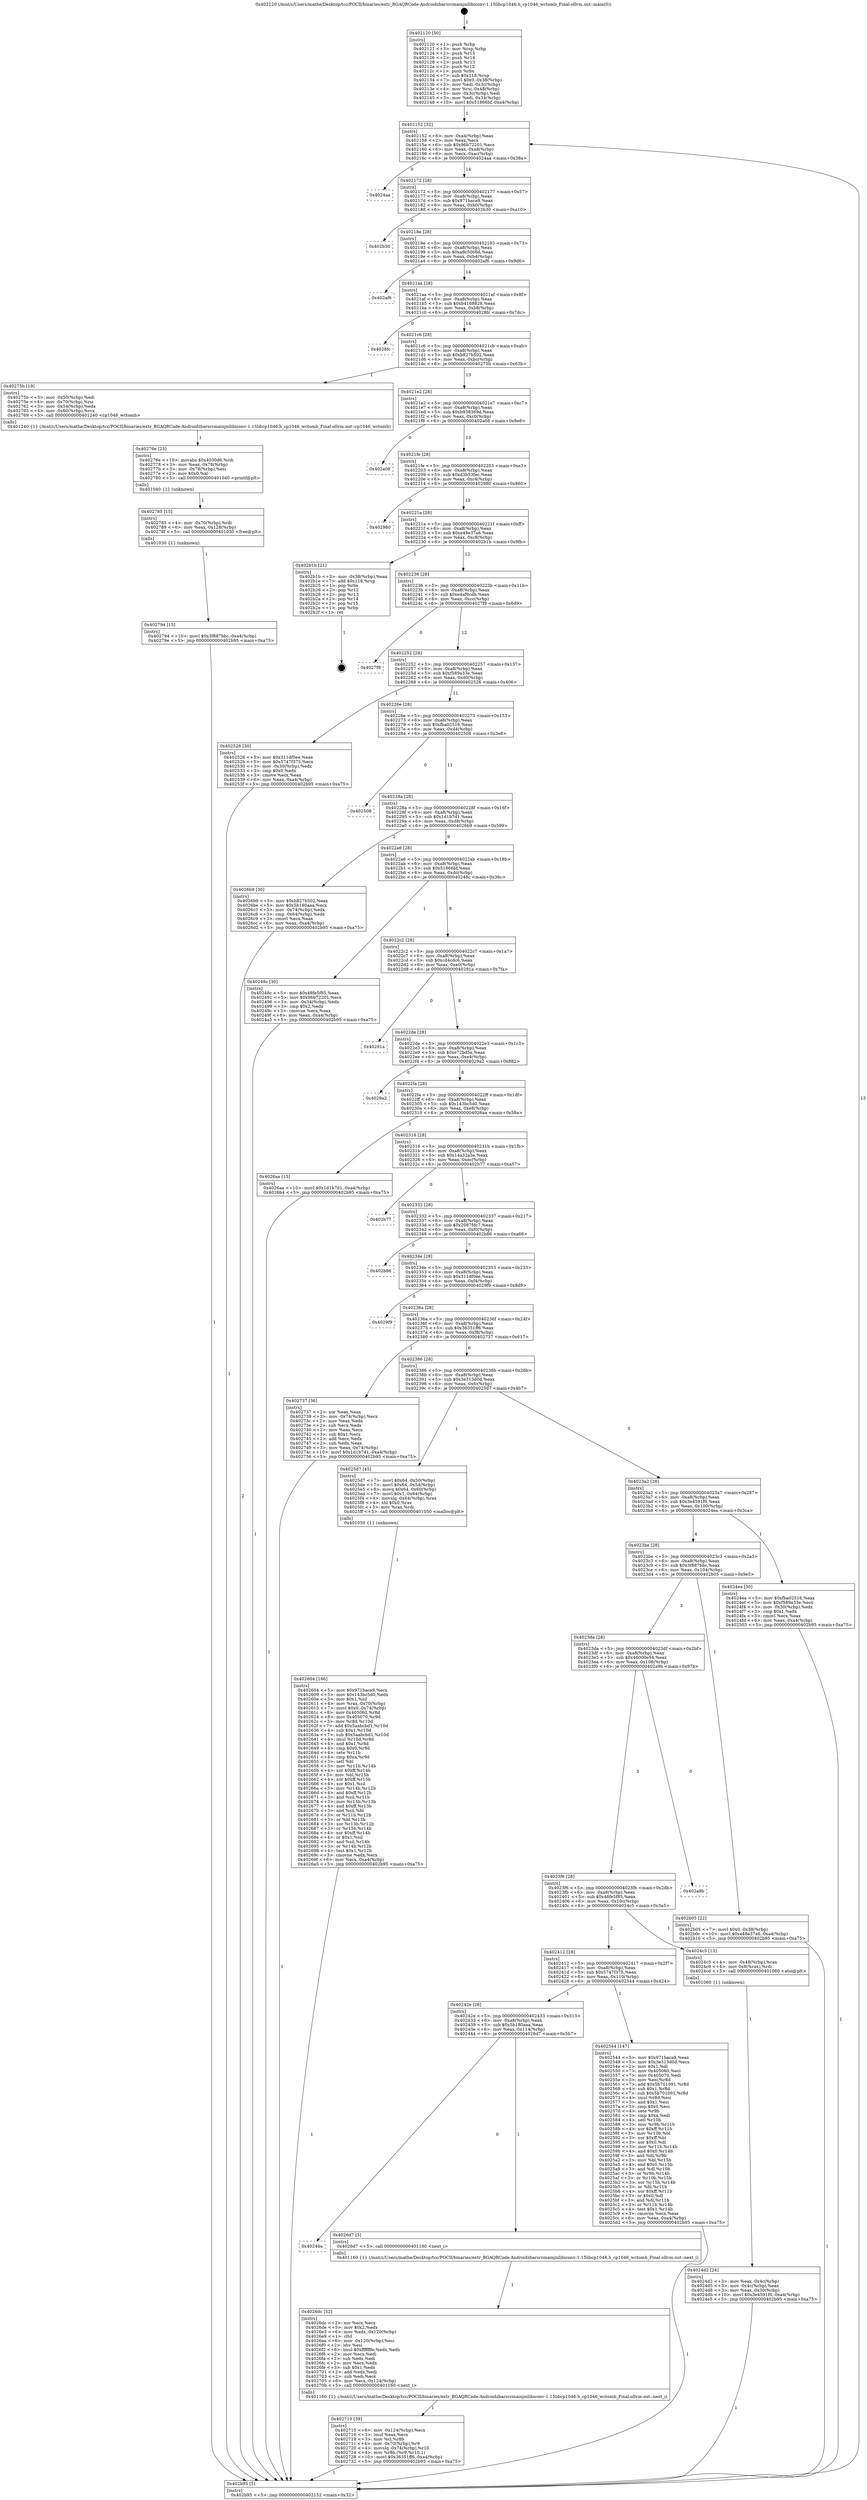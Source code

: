 digraph "0x402120" {
  label = "0x402120 (/mnt/c/Users/mathe/Desktop/tcc/POCII/binaries/extr_BGAQRCode-Androidzbarsrcmainjnilibiconv-1.15libcp1046.h_cp1046_wctomb_Final-ollvm.out::main(0))"
  labelloc = "t"
  node[shape=record]

  Entry [label="",width=0.3,height=0.3,shape=circle,fillcolor=black,style=filled]
  "0x402152" [label="{
     0x402152 [32]\l
     | [instrs]\l
     &nbsp;&nbsp;0x402152 \<+6\>: mov -0xa4(%rbp),%eax\l
     &nbsp;&nbsp;0x402158 \<+2\>: mov %eax,%ecx\l
     &nbsp;&nbsp;0x40215a \<+6\>: sub $0x96b72201,%ecx\l
     &nbsp;&nbsp;0x402160 \<+6\>: mov %eax,-0xa8(%rbp)\l
     &nbsp;&nbsp;0x402166 \<+6\>: mov %ecx,-0xac(%rbp)\l
     &nbsp;&nbsp;0x40216c \<+6\>: je 00000000004024aa \<main+0x38a\>\l
  }"]
  "0x4024aa" [label="{
     0x4024aa\l
  }", style=dashed]
  "0x402172" [label="{
     0x402172 [28]\l
     | [instrs]\l
     &nbsp;&nbsp;0x402172 \<+5\>: jmp 0000000000402177 \<main+0x57\>\l
     &nbsp;&nbsp;0x402177 \<+6\>: mov -0xa8(%rbp),%eax\l
     &nbsp;&nbsp;0x40217d \<+5\>: sub $0x971baca9,%eax\l
     &nbsp;&nbsp;0x402182 \<+6\>: mov %eax,-0xb0(%rbp)\l
     &nbsp;&nbsp;0x402188 \<+6\>: je 0000000000402b30 \<main+0xa10\>\l
  }"]
  Exit [label="",width=0.3,height=0.3,shape=circle,fillcolor=black,style=filled,peripheries=2]
  "0x402b30" [label="{
     0x402b30\l
  }", style=dashed]
  "0x40218e" [label="{
     0x40218e [28]\l
     | [instrs]\l
     &nbsp;&nbsp;0x40218e \<+5\>: jmp 0000000000402193 \<main+0x73\>\l
     &nbsp;&nbsp;0x402193 \<+6\>: mov -0xa8(%rbp),%eax\l
     &nbsp;&nbsp;0x402199 \<+5\>: sub $0xa9c5006d,%eax\l
     &nbsp;&nbsp;0x40219e \<+6\>: mov %eax,-0xb4(%rbp)\l
     &nbsp;&nbsp;0x4021a4 \<+6\>: je 0000000000402af6 \<main+0x9d6\>\l
  }"]
  "0x402794" [label="{
     0x402794 [15]\l
     | [instrs]\l
     &nbsp;&nbsp;0x402794 \<+10\>: movl $0x3f887bbc,-0xa4(%rbp)\l
     &nbsp;&nbsp;0x40279e \<+5\>: jmp 0000000000402b95 \<main+0xa75\>\l
  }"]
  "0x402af6" [label="{
     0x402af6\l
  }", style=dashed]
  "0x4021aa" [label="{
     0x4021aa [28]\l
     | [instrs]\l
     &nbsp;&nbsp;0x4021aa \<+5\>: jmp 00000000004021af \<main+0x8f\>\l
     &nbsp;&nbsp;0x4021af \<+6\>: mov -0xa8(%rbp),%eax\l
     &nbsp;&nbsp;0x4021b5 \<+5\>: sub $0xb4168828,%eax\l
     &nbsp;&nbsp;0x4021ba \<+6\>: mov %eax,-0xb8(%rbp)\l
     &nbsp;&nbsp;0x4021c0 \<+6\>: je 00000000004028fc \<main+0x7dc\>\l
  }"]
  "0x402785" [label="{
     0x402785 [15]\l
     | [instrs]\l
     &nbsp;&nbsp;0x402785 \<+4\>: mov -0x70(%rbp),%rdi\l
     &nbsp;&nbsp;0x402789 \<+6\>: mov %eax,-0x128(%rbp)\l
     &nbsp;&nbsp;0x40278f \<+5\>: call 0000000000401030 \<free@plt\>\l
     | [calls]\l
     &nbsp;&nbsp;0x401030 \{1\} (unknown)\l
  }"]
  "0x4028fc" [label="{
     0x4028fc\l
  }", style=dashed]
  "0x4021c6" [label="{
     0x4021c6 [28]\l
     | [instrs]\l
     &nbsp;&nbsp;0x4021c6 \<+5\>: jmp 00000000004021cb \<main+0xab\>\l
     &nbsp;&nbsp;0x4021cb \<+6\>: mov -0xa8(%rbp),%eax\l
     &nbsp;&nbsp;0x4021d1 \<+5\>: sub $0xb827b502,%eax\l
     &nbsp;&nbsp;0x4021d6 \<+6\>: mov %eax,-0xbc(%rbp)\l
     &nbsp;&nbsp;0x4021dc \<+6\>: je 000000000040275b \<main+0x63b\>\l
  }"]
  "0x40276e" [label="{
     0x40276e [23]\l
     | [instrs]\l
     &nbsp;&nbsp;0x40276e \<+10\>: movabs $0x4030d6,%rdi\l
     &nbsp;&nbsp;0x402778 \<+3\>: mov %eax,-0x78(%rbp)\l
     &nbsp;&nbsp;0x40277b \<+3\>: mov -0x78(%rbp),%esi\l
     &nbsp;&nbsp;0x40277e \<+2\>: mov $0x0,%al\l
     &nbsp;&nbsp;0x402780 \<+5\>: call 0000000000401040 \<printf@plt\>\l
     | [calls]\l
     &nbsp;&nbsp;0x401040 \{1\} (unknown)\l
  }"]
  "0x40275b" [label="{
     0x40275b [19]\l
     | [instrs]\l
     &nbsp;&nbsp;0x40275b \<+3\>: mov -0x50(%rbp),%edi\l
     &nbsp;&nbsp;0x40275e \<+4\>: mov -0x70(%rbp),%rsi\l
     &nbsp;&nbsp;0x402762 \<+3\>: mov -0x54(%rbp),%edx\l
     &nbsp;&nbsp;0x402765 \<+4\>: mov -0x60(%rbp),%rcx\l
     &nbsp;&nbsp;0x402769 \<+5\>: call 0000000000401240 \<cp1046_wctomb\>\l
     | [calls]\l
     &nbsp;&nbsp;0x401240 \{1\} (/mnt/c/Users/mathe/Desktop/tcc/POCII/binaries/extr_BGAQRCode-Androidzbarsrcmainjnilibiconv-1.15libcp1046.h_cp1046_wctomb_Final-ollvm.out::cp1046_wctomb)\l
  }"]
  "0x4021e2" [label="{
     0x4021e2 [28]\l
     | [instrs]\l
     &nbsp;&nbsp;0x4021e2 \<+5\>: jmp 00000000004021e7 \<main+0xc7\>\l
     &nbsp;&nbsp;0x4021e7 \<+6\>: mov -0xa8(%rbp),%eax\l
     &nbsp;&nbsp;0x4021ed \<+5\>: sub $0xb938369d,%eax\l
     &nbsp;&nbsp;0x4021f2 \<+6\>: mov %eax,-0xc0(%rbp)\l
     &nbsp;&nbsp;0x4021f8 \<+6\>: je 0000000000402a08 \<main+0x8e8\>\l
  }"]
  "0x402710" [label="{
     0x402710 [39]\l
     | [instrs]\l
     &nbsp;&nbsp;0x402710 \<+6\>: mov -0x124(%rbp),%ecx\l
     &nbsp;&nbsp;0x402716 \<+3\>: imul %eax,%ecx\l
     &nbsp;&nbsp;0x402719 \<+3\>: mov %cl,%r8b\l
     &nbsp;&nbsp;0x40271c \<+4\>: mov -0x70(%rbp),%r9\l
     &nbsp;&nbsp;0x402720 \<+4\>: movslq -0x74(%rbp),%r10\l
     &nbsp;&nbsp;0x402724 \<+4\>: mov %r8b,(%r9,%r10,1)\l
     &nbsp;&nbsp;0x402728 \<+10\>: movl $0x36351ff6,-0xa4(%rbp)\l
     &nbsp;&nbsp;0x402732 \<+5\>: jmp 0000000000402b95 \<main+0xa75\>\l
  }"]
  "0x402a08" [label="{
     0x402a08\l
  }", style=dashed]
  "0x4021fe" [label="{
     0x4021fe [28]\l
     | [instrs]\l
     &nbsp;&nbsp;0x4021fe \<+5\>: jmp 0000000000402203 \<main+0xe3\>\l
     &nbsp;&nbsp;0x402203 \<+6\>: mov -0xa8(%rbp),%eax\l
     &nbsp;&nbsp;0x402209 \<+5\>: sub $0xd3b53fec,%eax\l
     &nbsp;&nbsp;0x40220e \<+6\>: mov %eax,-0xc4(%rbp)\l
     &nbsp;&nbsp;0x402214 \<+6\>: je 0000000000402980 \<main+0x860\>\l
  }"]
  "0x4026dc" [label="{
     0x4026dc [52]\l
     | [instrs]\l
     &nbsp;&nbsp;0x4026dc \<+2\>: xor %ecx,%ecx\l
     &nbsp;&nbsp;0x4026de \<+5\>: mov $0x2,%edx\l
     &nbsp;&nbsp;0x4026e3 \<+6\>: mov %edx,-0x120(%rbp)\l
     &nbsp;&nbsp;0x4026e9 \<+1\>: cltd\l
     &nbsp;&nbsp;0x4026ea \<+6\>: mov -0x120(%rbp),%esi\l
     &nbsp;&nbsp;0x4026f0 \<+2\>: idiv %esi\l
     &nbsp;&nbsp;0x4026f2 \<+6\>: imul $0xfffffffe,%edx,%edx\l
     &nbsp;&nbsp;0x4026f8 \<+2\>: mov %ecx,%edi\l
     &nbsp;&nbsp;0x4026fa \<+2\>: sub %edx,%edi\l
     &nbsp;&nbsp;0x4026fc \<+2\>: mov %ecx,%edx\l
     &nbsp;&nbsp;0x4026fe \<+3\>: sub $0x1,%edx\l
     &nbsp;&nbsp;0x402701 \<+2\>: add %edx,%edi\l
     &nbsp;&nbsp;0x402703 \<+2\>: sub %edi,%ecx\l
     &nbsp;&nbsp;0x402705 \<+6\>: mov %ecx,-0x124(%rbp)\l
     &nbsp;&nbsp;0x40270b \<+5\>: call 0000000000401160 \<next_i\>\l
     | [calls]\l
     &nbsp;&nbsp;0x401160 \{1\} (/mnt/c/Users/mathe/Desktop/tcc/POCII/binaries/extr_BGAQRCode-Androidzbarsrcmainjnilibiconv-1.15libcp1046.h_cp1046_wctomb_Final-ollvm.out::next_i)\l
  }"]
  "0x402980" [label="{
     0x402980\l
  }", style=dashed]
  "0x40221a" [label="{
     0x40221a [28]\l
     | [instrs]\l
     &nbsp;&nbsp;0x40221a \<+5\>: jmp 000000000040221f \<main+0xff\>\l
     &nbsp;&nbsp;0x40221f \<+6\>: mov -0xa8(%rbp),%eax\l
     &nbsp;&nbsp;0x402225 \<+5\>: sub $0xe48e37a6,%eax\l
     &nbsp;&nbsp;0x40222a \<+6\>: mov %eax,-0xc8(%rbp)\l
     &nbsp;&nbsp;0x402230 \<+6\>: je 0000000000402b1b \<main+0x9fb\>\l
  }"]
  "0x40244a" [label="{
     0x40244a\l
  }", style=dashed]
  "0x402b1b" [label="{
     0x402b1b [21]\l
     | [instrs]\l
     &nbsp;&nbsp;0x402b1b \<+3\>: mov -0x38(%rbp),%eax\l
     &nbsp;&nbsp;0x402b1e \<+7\>: add $0x118,%rsp\l
     &nbsp;&nbsp;0x402b25 \<+1\>: pop %rbx\l
     &nbsp;&nbsp;0x402b26 \<+2\>: pop %r12\l
     &nbsp;&nbsp;0x402b28 \<+2\>: pop %r13\l
     &nbsp;&nbsp;0x402b2a \<+2\>: pop %r14\l
     &nbsp;&nbsp;0x402b2c \<+2\>: pop %r15\l
     &nbsp;&nbsp;0x402b2e \<+1\>: pop %rbp\l
     &nbsp;&nbsp;0x402b2f \<+1\>: ret\l
  }"]
  "0x402236" [label="{
     0x402236 [28]\l
     | [instrs]\l
     &nbsp;&nbsp;0x402236 \<+5\>: jmp 000000000040223b \<main+0x11b\>\l
     &nbsp;&nbsp;0x40223b \<+6\>: mov -0xa8(%rbp),%eax\l
     &nbsp;&nbsp;0x402241 \<+5\>: sub $0xe4af0cdb,%eax\l
     &nbsp;&nbsp;0x402246 \<+6\>: mov %eax,-0xcc(%rbp)\l
     &nbsp;&nbsp;0x40224c \<+6\>: je 00000000004027f9 \<main+0x6d9\>\l
  }"]
  "0x4026d7" [label="{
     0x4026d7 [5]\l
     | [instrs]\l
     &nbsp;&nbsp;0x4026d7 \<+5\>: call 0000000000401160 \<next_i\>\l
     | [calls]\l
     &nbsp;&nbsp;0x401160 \{1\} (/mnt/c/Users/mathe/Desktop/tcc/POCII/binaries/extr_BGAQRCode-Androidzbarsrcmainjnilibiconv-1.15libcp1046.h_cp1046_wctomb_Final-ollvm.out::next_i)\l
  }"]
  "0x4027f9" [label="{
     0x4027f9\l
  }", style=dashed]
  "0x402252" [label="{
     0x402252 [28]\l
     | [instrs]\l
     &nbsp;&nbsp;0x402252 \<+5\>: jmp 0000000000402257 \<main+0x137\>\l
     &nbsp;&nbsp;0x402257 \<+6\>: mov -0xa8(%rbp),%eax\l
     &nbsp;&nbsp;0x40225d \<+5\>: sub $0xf589a33e,%eax\l
     &nbsp;&nbsp;0x402262 \<+6\>: mov %eax,-0xd0(%rbp)\l
     &nbsp;&nbsp;0x402268 \<+6\>: je 0000000000402526 \<main+0x406\>\l
  }"]
  "0x402604" [label="{
     0x402604 [166]\l
     | [instrs]\l
     &nbsp;&nbsp;0x402604 \<+5\>: mov $0x971baca9,%ecx\l
     &nbsp;&nbsp;0x402609 \<+5\>: mov $0x143bc5d0,%edx\l
     &nbsp;&nbsp;0x40260e \<+3\>: mov $0x1,%sil\l
     &nbsp;&nbsp;0x402611 \<+4\>: mov %rax,-0x70(%rbp)\l
     &nbsp;&nbsp;0x402615 \<+7\>: movl $0x0,-0x74(%rbp)\l
     &nbsp;&nbsp;0x40261c \<+8\>: mov 0x405060,%r8d\l
     &nbsp;&nbsp;0x402624 \<+8\>: mov 0x405070,%r9d\l
     &nbsp;&nbsp;0x40262c \<+3\>: mov %r8d,%r10d\l
     &nbsp;&nbsp;0x40262f \<+7\>: add $0x5aabcbd1,%r10d\l
     &nbsp;&nbsp;0x402636 \<+4\>: sub $0x1,%r10d\l
     &nbsp;&nbsp;0x40263a \<+7\>: sub $0x5aabcbd1,%r10d\l
     &nbsp;&nbsp;0x402641 \<+4\>: imul %r10d,%r8d\l
     &nbsp;&nbsp;0x402645 \<+4\>: and $0x1,%r8d\l
     &nbsp;&nbsp;0x402649 \<+4\>: cmp $0x0,%r8d\l
     &nbsp;&nbsp;0x40264d \<+4\>: sete %r11b\l
     &nbsp;&nbsp;0x402651 \<+4\>: cmp $0xa,%r9d\l
     &nbsp;&nbsp;0x402655 \<+3\>: setl %bl\l
     &nbsp;&nbsp;0x402658 \<+3\>: mov %r11b,%r14b\l
     &nbsp;&nbsp;0x40265b \<+4\>: xor $0xff,%r14b\l
     &nbsp;&nbsp;0x40265f \<+3\>: mov %bl,%r15b\l
     &nbsp;&nbsp;0x402662 \<+4\>: xor $0xff,%r15b\l
     &nbsp;&nbsp;0x402666 \<+4\>: xor $0x1,%sil\l
     &nbsp;&nbsp;0x40266a \<+3\>: mov %r14b,%r12b\l
     &nbsp;&nbsp;0x40266d \<+4\>: and $0xff,%r12b\l
     &nbsp;&nbsp;0x402671 \<+3\>: and %sil,%r11b\l
     &nbsp;&nbsp;0x402674 \<+3\>: mov %r15b,%r13b\l
     &nbsp;&nbsp;0x402677 \<+4\>: and $0xff,%r13b\l
     &nbsp;&nbsp;0x40267b \<+3\>: and %sil,%bl\l
     &nbsp;&nbsp;0x40267e \<+3\>: or %r11b,%r12b\l
     &nbsp;&nbsp;0x402681 \<+3\>: or %bl,%r13b\l
     &nbsp;&nbsp;0x402684 \<+3\>: xor %r13b,%r12b\l
     &nbsp;&nbsp;0x402687 \<+3\>: or %r15b,%r14b\l
     &nbsp;&nbsp;0x40268a \<+4\>: xor $0xff,%r14b\l
     &nbsp;&nbsp;0x40268e \<+4\>: or $0x1,%sil\l
     &nbsp;&nbsp;0x402692 \<+3\>: and %sil,%r14b\l
     &nbsp;&nbsp;0x402695 \<+3\>: or %r14b,%r12b\l
     &nbsp;&nbsp;0x402698 \<+4\>: test $0x1,%r12b\l
     &nbsp;&nbsp;0x40269c \<+3\>: cmovne %edx,%ecx\l
     &nbsp;&nbsp;0x40269f \<+6\>: mov %ecx,-0xa4(%rbp)\l
     &nbsp;&nbsp;0x4026a5 \<+5\>: jmp 0000000000402b95 \<main+0xa75\>\l
  }"]
  "0x402526" [label="{
     0x402526 [30]\l
     | [instrs]\l
     &nbsp;&nbsp;0x402526 \<+5\>: mov $0x311df0ee,%eax\l
     &nbsp;&nbsp;0x40252b \<+5\>: mov $0x5747f375,%ecx\l
     &nbsp;&nbsp;0x402530 \<+3\>: mov -0x30(%rbp),%edx\l
     &nbsp;&nbsp;0x402533 \<+3\>: cmp $0x0,%edx\l
     &nbsp;&nbsp;0x402536 \<+3\>: cmove %ecx,%eax\l
     &nbsp;&nbsp;0x402539 \<+6\>: mov %eax,-0xa4(%rbp)\l
     &nbsp;&nbsp;0x40253f \<+5\>: jmp 0000000000402b95 \<main+0xa75\>\l
  }"]
  "0x40226e" [label="{
     0x40226e [28]\l
     | [instrs]\l
     &nbsp;&nbsp;0x40226e \<+5\>: jmp 0000000000402273 \<main+0x153\>\l
     &nbsp;&nbsp;0x402273 \<+6\>: mov -0xa8(%rbp),%eax\l
     &nbsp;&nbsp;0x402279 \<+5\>: sub $0xfba02516,%eax\l
     &nbsp;&nbsp;0x40227e \<+6\>: mov %eax,-0xd4(%rbp)\l
     &nbsp;&nbsp;0x402284 \<+6\>: je 0000000000402508 \<main+0x3e8\>\l
  }"]
  "0x40242e" [label="{
     0x40242e [28]\l
     | [instrs]\l
     &nbsp;&nbsp;0x40242e \<+5\>: jmp 0000000000402433 \<main+0x313\>\l
     &nbsp;&nbsp;0x402433 \<+6\>: mov -0xa8(%rbp),%eax\l
     &nbsp;&nbsp;0x402439 \<+5\>: sub $0x5b180aaa,%eax\l
     &nbsp;&nbsp;0x40243e \<+6\>: mov %eax,-0x114(%rbp)\l
     &nbsp;&nbsp;0x402444 \<+6\>: je 00000000004026d7 \<main+0x5b7\>\l
  }"]
  "0x402508" [label="{
     0x402508\l
  }", style=dashed]
  "0x40228a" [label="{
     0x40228a [28]\l
     | [instrs]\l
     &nbsp;&nbsp;0x40228a \<+5\>: jmp 000000000040228f \<main+0x16f\>\l
     &nbsp;&nbsp;0x40228f \<+6\>: mov -0xa8(%rbp),%eax\l
     &nbsp;&nbsp;0x402295 \<+5\>: sub $0x1d1b7d1,%eax\l
     &nbsp;&nbsp;0x40229a \<+6\>: mov %eax,-0xd8(%rbp)\l
     &nbsp;&nbsp;0x4022a0 \<+6\>: je 00000000004026b9 \<main+0x599\>\l
  }"]
  "0x402544" [label="{
     0x402544 [147]\l
     | [instrs]\l
     &nbsp;&nbsp;0x402544 \<+5\>: mov $0x971baca9,%eax\l
     &nbsp;&nbsp;0x402549 \<+5\>: mov $0x3e313d0d,%ecx\l
     &nbsp;&nbsp;0x40254e \<+2\>: mov $0x1,%dl\l
     &nbsp;&nbsp;0x402550 \<+7\>: mov 0x405060,%esi\l
     &nbsp;&nbsp;0x402557 \<+7\>: mov 0x405070,%edi\l
     &nbsp;&nbsp;0x40255e \<+3\>: mov %esi,%r8d\l
     &nbsp;&nbsp;0x402561 \<+7\>: add $0x5b701091,%r8d\l
     &nbsp;&nbsp;0x402568 \<+4\>: sub $0x1,%r8d\l
     &nbsp;&nbsp;0x40256c \<+7\>: sub $0x5b701091,%r8d\l
     &nbsp;&nbsp;0x402573 \<+4\>: imul %r8d,%esi\l
     &nbsp;&nbsp;0x402577 \<+3\>: and $0x1,%esi\l
     &nbsp;&nbsp;0x40257a \<+3\>: cmp $0x0,%esi\l
     &nbsp;&nbsp;0x40257d \<+4\>: sete %r9b\l
     &nbsp;&nbsp;0x402581 \<+3\>: cmp $0xa,%edi\l
     &nbsp;&nbsp;0x402584 \<+4\>: setl %r10b\l
     &nbsp;&nbsp;0x402588 \<+3\>: mov %r9b,%r11b\l
     &nbsp;&nbsp;0x40258b \<+4\>: xor $0xff,%r11b\l
     &nbsp;&nbsp;0x40258f \<+3\>: mov %r10b,%bl\l
     &nbsp;&nbsp;0x402592 \<+3\>: xor $0xff,%bl\l
     &nbsp;&nbsp;0x402595 \<+3\>: xor $0x0,%dl\l
     &nbsp;&nbsp;0x402598 \<+3\>: mov %r11b,%r14b\l
     &nbsp;&nbsp;0x40259b \<+4\>: and $0x0,%r14b\l
     &nbsp;&nbsp;0x40259f \<+3\>: and %dl,%r9b\l
     &nbsp;&nbsp;0x4025a2 \<+3\>: mov %bl,%r15b\l
     &nbsp;&nbsp;0x4025a5 \<+4\>: and $0x0,%r15b\l
     &nbsp;&nbsp;0x4025a9 \<+3\>: and %dl,%r10b\l
     &nbsp;&nbsp;0x4025ac \<+3\>: or %r9b,%r14b\l
     &nbsp;&nbsp;0x4025af \<+3\>: or %r10b,%r15b\l
     &nbsp;&nbsp;0x4025b2 \<+3\>: xor %r15b,%r14b\l
     &nbsp;&nbsp;0x4025b5 \<+3\>: or %bl,%r11b\l
     &nbsp;&nbsp;0x4025b8 \<+4\>: xor $0xff,%r11b\l
     &nbsp;&nbsp;0x4025bc \<+3\>: or $0x0,%dl\l
     &nbsp;&nbsp;0x4025bf \<+3\>: and %dl,%r11b\l
     &nbsp;&nbsp;0x4025c2 \<+3\>: or %r11b,%r14b\l
     &nbsp;&nbsp;0x4025c5 \<+4\>: test $0x1,%r14b\l
     &nbsp;&nbsp;0x4025c9 \<+3\>: cmovne %ecx,%eax\l
     &nbsp;&nbsp;0x4025cc \<+6\>: mov %eax,-0xa4(%rbp)\l
     &nbsp;&nbsp;0x4025d2 \<+5\>: jmp 0000000000402b95 \<main+0xa75\>\l
  }"]
  "0x4026b9" [label="{
     0x4026b9 [30]\l
     | [instrs]\l
     &nbsp;&nbsp;0x4026b9 \<+5\>: mov $0xb827b502,%eax\l
     &nbsp;&nbsp;0x4026be \<+5\>: mov $0x5b180aaa,%ecx\l
     &nbsp;&nbsp;0x4026c3 \<+3\>: mov -0x74(%rbp),%edx\l
     &nbsp;&nbsp;0x4026c6 \<+3\>: cmp -0x64(%rbp),%edx\l
     &nbsp;&nbsp;0x4026c9 \<+3\>: cmovl %ecx,%eax\l
     &nbsp;&nbsp;0x4026cc \<+6\>: mov %eax,-0xa4(%rbp)\l
     &nbsp;&nbsp;0x4026d2 \<+5\>: jmp 0000000000402b95 \<main+0xa75\>\l
  }"]
  "0x4022a6" [label="{
     0x4022a6 [28]\l
     | [instrs]\l
     &nbsp;&nbsp;0x4022a6 \<+5\>: jmp 00000000004022ab \<main+0x18b\>\l
     &nbsp;&nbsp;0x4022ab \<+6\>: mov -0xa8(%rbp),%eax\l
     &nbsp;&nbsp;0x4022b1 \<+5\>: sub $0x51866bf,%eax\l
     &nbsp;&nbsp;0x4022b6 \<+6\>: mov %eax,-0xdc(%rbp)\l
     &nbsp;&nbsp;0x4022bc \<+6\>: je 000000000040248c \<main+0x36c\>\l
  }"]
  "0x4024d2" [label="{
     0x4024d2 [24]\l
     | [instrs]\l
     &nbsp;&nbsp;0x4024d2 \<+3\>: mov %eax,-0x4c(%rbp)\l
     &nbsp;&nbsp;0x4024d5 \<+3\>: mov -0x4c(%rbp),%eax\l
     &nbsp;&nbsp;0x4024d8 \<+3\>: mov %eax,-0x30(%rbp)\l
     &nbsp;&nbsp;0x4024db \<+10\>: movl $0x3e4591f0,-0xa4(%rbp)\l
     &nbsp;&nbsp;0x4024e5 \<+5\>: jmp 0000000000402b95 \<main+0xa75\>\l
  }"]
  "0x40248c" [label="{
     0x40248c [30]\l
     | [instrs]\l
     &nbsp;&nbsp;0x40248c \<+5\>: mov $0x48fe5f85,%eax\l
     &nbsp;&nbsp;0x402491 \<+5\>: mov $0x96b72201,%ecx\l
     &nbsp;&nbsp;0x402496 \<+3\>: mov -0x34(%rbp),%edx\l
     &nbsp;&nbsp;0x402499 \<+3\>: cmp $0x2,%edx\l
     &nbsp;&nbsp;0x40249c \<+3\>: cmovne %ecx,%eax\l
     &nbsp;&nbsp;0x40249f \<+6\>: mov %eax,-0xa4(%rbp)\l
     &nbsp;&nbsp;0x4024a5 \<+5\>: jmp 0000000000402b95 \<main+0xa75\>\l
  }"]
  "0x4022c2" [label="{
     0x4022c2 [28]\l
     | [instrs]\l
     &nbsp;&nbsp;0x4022c2 \<+5\>: jmp 00000000004022c7 \<main+0x1a7\>\l
     &nbsp;&nbsp;0x4022c7 \<+6\>: mov -0xa8(%rbp),%eax\l
     &nbsp;&nbsp;0x4022cd \<+5\>: sub $0xcd4cdc6,%eax\l
     &nbsp;&nbsp;0x4022d2 \<+6\>: mov %eax,-0xe0(%rbp)\l
     &nbsp;&nbsp;0x4022d8 \<+6\>: je 000000000040291a \<main+0x7fa\>\l
  }"]
  "0x402b95" [label="{
     0x402b95 [5]\l
     | [instrs]\l
     &nbsp;&nbsp;0x402b95 \<+5\>: jmp 0000000000402152 \<main+0x32\>\l
  }"]
  "0x402120" [label="{
     0x402120 [50]\l
     | [instrs]\l
     &nbsp;&nbsp;0x402120 \<+1\>: push %rbp\l
     &nbsp;&nbsp;0x402121 \<+3\>: mov %rsp,%rbp\l
     &nbsp;&nbsp;0x402124 \<+2\>: push %r15\l
     &nbsp;&nbsp;0x402126 \<+2\>: push %r14\l
     &nbsp;&nbsp;0x402128 \<+2\>: push %r13\l
     &nbsp;&nbsp;0x40212a \<+2\>: push %r12\l
     &nbsp;&nbsp;0x40212c \<+1\>: push %rbx\l
     &nbsp;&nbsp;0x40212d \<+7\>: sub $0x118,%rsp\l
     &nbsp;&nbsp;0x402134 \<+7\>: movl $0x0,-0x38(%rbp)\l
     &nbsp;&nbsp;0x40213b \<+3\>: mov %edi,-0x3c(%rbp)\l
     &nbsp;&nbsp;0x40213e \<+4\>: mov %rsi,-0x48(%rbp)\l
     &nbsp;&nbsp;0x402142 \<+3\>: mov -0x3c(%rbp),%edi\l
     &nbsp;&nbsp;0x402145 \<+3\>: mov %edi,-0x34(%rbp)\l
     &nbsp;&nbsp;0x402148 \<+10\>: movl $0x51866bf,-0xa4(%rbp)\l
  }"]
  "0x402412" [label="{
     0x402412 [28]\l
     | [instrs]\l
     &nbsp;&nbsp;0x402412 \<+5\>: jmp 0000000000402417 \<main+0x2f7\>\l
     &nbsp;&nbsp;0x402417 \<+6\>: mov -0xa8(%rbp),%eax\l
     &nbsp;&nbsp;0x40241d \<+5\>: sub $0x5747f375,%eax\l
     &nbsp;&nbsp;0x402422 \<+6\>: mov %eax,-0x110(%rbp)\l
     &nbsp;&nbsp;0x402428 \<+6\>: je 0000000000402544 \<main+0x424\>\l
  }"]
  "0x40291a" [label="{
     0x40291a\l
  }", style=dashed]
  "0x4022de" [label="{
     0x4022de [28]\l
     | [instrs]\l
     &nbsp;&nbsp;0x4022de \<+5\>: jmp 00000000004022e3 \<main+0x1c3\>\l
     &nbsp;&nbsp;0x4022e3 \<+6\>: mov -0xa8(%rbp),%eax\l
     &nbsp;&nbsp;0x4022e9 \<+5\>: sub $0xe72bd5e,%eax\l
     &nbsp;&nbsp;0x4022ee \<+6\>: mov %eax,-0xe4(%rbp)\l
     &nbsp;&nbsp;0x4022f4 \<+6\>: je 00000000004029a2 \<main+0x882\>\l
  }"]
  "0x4024c5" [label="{
     0x4024c5 [13]\l
     | [instrs]\l
     &nbsp;&nbsp;0x4024c5 \<+4\>: mov -0x48(%rbp),%rax\l
     &nbsp;&nbsp;0x4024c9 \<+4\>: mov 0x8(%rax),%rdi\l
     &nbsp;&nbsp;0x4024cd \<+5\>: call 0000000000401060 \<atoi@plt\>\l
     | [calls]\l
     &nbsp;&nbsp;0x401060 \{1\} (unknown)\l
  }"]
  "0x4029a2" [label="{
     0x4029a2\l
  }", style=dashed]
  "0x4022fa" [label="{
     0x4022fa [28]\l
     | [instrs]\l
     &nbsp;&nbsp;0x4022fa \<+5\>: jmp 00000000004022ff \<main+0x1df\>\l
     &nbsp;&nbsp;0x4022ff \<+6\>: mov -0xa8(%rbp),%eax\l
     &nbsp;&nbsp;0x402305 \<+5\>: sub $0x143bc5d0,%eax\l
     &nbsp;&nbsp;0x40230a \<+6\>: mov %eax,-0xe8(%rbp)\l
     &nbsp;&nbsp;0x402310 \<+6\>: je 00000000004026aa \<main+0x58a\>\l
  }"]
  "0x4023f6" [label="{
     0x4023f6 [28]\l
     | [instrs]\l
     &nbsp;&nbsp;0x4023f6 \<+5\>: jmp 00000000004023fb \<main+0x2db\>\l
     &nbsp;&nbsp;0x4023fb \<+6\>: mov -0xa8(%rbp),%eax\l
     &nbsp;&nbsp;0x402401 \<+5\>: sub $0x48fe5f85,%eax\l
     &nbsp;&nbsp;0x402406 \<+6\>: mov %eax,-0x10c(%rbp)\l
     &nbsp;&nbsp;0x40240c \<+6\>: je 00000000004024c5 \<main+0x3a5\>\l
  }"]
  "0x4026aa" [label="{
     0x4026aa [15]\l
     | [instrs]\l
     &nbsp;&nbsp;0x4026aa \<+10\>: movl $0x1d1b7d1,-0xa4(%rbp)\l
     &nbsp;&nbsp;0x4026b4 \<+5\>: jmp 0000000000402b95 \<main+0xa75\>\l
  }"]
  "0x402316" [label="{
     0x402316 [28]\l
     | [instrs]\l
     &nbsp;&nbsp;0x402316 \<+5\>: jmp 000000000040231b \<main+0x1fb\>\l
     &nbsp;&nbsp;0x40231b \<+6\>: mov -0xa8(%rbp),%eax\l
     &nbsp;&nbsp;0x402321 \<+5\>: sub $0x14a32a5e,%eax\l
     &nbsp;&nbsp;0x402326 \<+6\>: mov %eax,-0xec(%rbp)\l
     &nbsp;&nbsp;0x40232c \<+6\>: je 0000000000402b77 \<main+0xa57\>\l
  }"]
  "0x402a9b" [label="{
     0x402a9b\l
  }", style=dashed]
  "0x402b77" [label="{
     0x402b77\l
  }", style=dashed]
  "0x402332" [label="{
     0x402332 [28]\l
     | [instrs]\l
     &nbsp;&nbsp;0x402332 \<+5\>: jmp 0000000000402337 \<main+0x217\>\l
     &nbsp;&nbsp;0x402337 \<+6\>: mov -0xa8(%rbp),%eax\l
     &nbsp;&nbsp;0x40233d \<+5\>: sub $0x2087fdc7,%eax\l
     &nbsp;&nbsp;0x402342 \<+6\>: mov %eax,-0xf0(%rbp)\l
     &nbsp;&nbsp;0x402348 \<+6\>: je 0000000000402b86 \<main+0xa66\>\l
  }"]
  "0x4023da" [label="{
     0x4023da [28]\l
     | [instrs]\l
     &nbsp;&nbsp;0x4023da \<+5\>: jmp 00000000004023df \<main+0x2bf\>\l
     &nbsp;&nbsp;0x4023df \<+6\>: mov -0xa8(%rbp),%eax\l
     &nbsp;&nbsp;0x4023e5 \<+5\>: sub $0x46000e54,%eax\l
     &nbsp;&nbsp;0x4023ea \<+6\>: mov %eax,-0x108(%rbp)\l
     &nbsp;&nbsp;0x4023f0 \<+6\>: je 0000000000402a9b \<main+0x97b\>\l
  }"]
  "0x402b86" [label="{
     0x402b86\l
  }", style=dashed]
  "0x40234e" [label="{
     0x40234e [28]\l
     | [instrs]\l
     &nbsp;&nbsp;0x40234e \<+5\>: jmp 0000000000402353 \<main+0x233\>\l
     &nbsp;&nbsp;0x402353 \<+6\>: mov -0xa8(%rbp),%eax\l
     &nbsp;&nbsp;0x402359 \<+5\>: sub $0x311df0ee,%eax\l
     &nbsp;&nbsp;0x40235e \<+6\>: mov %eax,-0xf4(%rbp)\l
     &nbsp;&nbsp;0x402364 \<+6\>: je 00000000004029f9 \<main+0x8d9\>\l
  }"]
  "0x402b05" [label="{
     0x402b05 [22]\l
     | [instrs]\l
     &nbsp;&nbsp;0x402b05 \<+7\>: movl $0x0,-0x38(%rbp)\l
     &nbsp;&nbsp;0x402b0c \<+10\>: movl $0xe48e37a6,-0xa4(%rbp)\l
     &nbsp;&nbsp;0x402b16 \<+5\>: jmp 0000000000402b95 \<main+0xa75\>\l
  }"]
  "0x4029f9" [label="{
     0x4029f9\l
  }", style=dashed]
  "0x40236a" [label="{
     0x40236a [28]\l
     | [instrs]\l
     &nbsp;&nbsp;0x40236a \<+5\>: jmp 000000000040236f \<main+0x24f\>\l
     &nbsp;&nbsp;0x40236f \<+6\>: mov -0xa8(%rbp),%eax\l
     &nbsp;&nbsp;0x402375 \<+5\>: sub $0x36351ff6,%eax\l
     &nbsp;&nbsp;0x40237a \<+6\>: mov %eax,-0xf8(%rbp)\l
     &nbsp;&nbsp;0x402380 \<+6\>: je 0000000000402737 \<main+0x617\>\l
  }"]
  "0x4023be" [label="{
     0x4023be [28]\l
     | [instrs]\l
     &nbsp;&nbsp;0x4023be \<+5\>: jmp 00000000004023c3 \<main+0x2a3\>\l
     &nbsp;&nbsp;0x4023c3 \<+6\>: mov -0xa8(%rbp),%eax\l
     &nbsp;&nbsp;0x4023c9 \<+5\>: sub $0x3f887bbc,%eax\l
     &nbsp;&nbsp;0x4023ce \<+6\>: mov %eax,-0x104(%rbp)\l
     &nbsp;&nbsp;0x4023d4 \<+6\>: je 0000000000402b05 \<main+0x9e5\>\l
  }"]
  "0x402737" [label="{
     0x402737 [36]\l
     | [instrs]\l
     &nbsp;&nbsp;0x402737 \<+2\>: xor %eax,%eax\l
     &nbsp;&nbsp;0x402739 \<+3\>: mov -0x74(%rbp),%ecx\l
     &nbsp;&nbsp;0x40273c \<+2\>: mov %eax,%edx\l
     &nbsp;&nbsp;0x40273e \<+2\>: sub %ecx,%edx\l
     &nbsp;&nbsp;0x402740 \<+2\>: mov %eax,%ecx\l
     &nbsp;&nbsp;0x402742 \<+3\>: sub $0x1,%ecx\l
     &nbsp;&nbsp;0x402745 \<+2\>: add %ecx,%edx\l
     &nbsp;&nbsp;0x402747 \<+2\>: sub %edx,%eax\l
     &nbsp;&nbsp;0x402749 \<+3\>: mov %eax,-0x74(%rbp)\l
     &nbsp;&nbsp;0x40274c \<+10\>: movl $0x1d1b7d1,-0xa4(%rbp)\l
     &nbsp;&nbsp;0x402756 \<+5\>: jmp 0000000000402b95 \<main+0xa75\>\l
  }"]
  "0x402386" [label="{
     0x402386 [28]\l
     | [instrs]\l
     &nbsp;&nbsp;0x402386 \<+5\>: jmp 000000000040238b \<main+0x26b\>\l
     &nbsp;&nbsp;0x40238b \<+6\>: mov -0xa8(%rbp),%eax\l
     &nbsp;&nbsp;0x402391 \<+5\>: sub $0x3e313d0d,%eax\l
     &nbsp;&nbsp;0x402396 \<+6\>: mov %eax,-0xfc(%rbp)\l
     &nbsp;&nbsp;0x40239c \<+6\>: je 00000000004025d7 \<main+0x4b7\>\l
  }"]
  "0x4024ea" [label="{
     0x4024ea [30]\l
     | [instrs]\l
     &nbsp;&nbsp;0x4024ea \<+5\>: mov $0xfba02516,%eax\l
     &nbsp;&nbsp;0x4024ef \<+5\>: mov $0xf589a33e,%ecx\l
     &nbsp;&nbsp;0x4024f4 \<+3\>: mov -0x30(%rbp),%edx\l
     &nbsp;&nbsp;0x4024f7 \<+3\>: cmp $0x1,%edx\l
     &nbsp;&nbsp;0x4024fa \<+3\>: cmovl %ecx,%eax\l
     &nbsp;&nbsp;0x4024fd \<+6\>: mov %eax,-0xa4(%rbp)\l
     &nbsp;&nbsp;0x402503 \<+5\>: jmp 0000000000402b95 \<main+0xa75\>\l
  }"]
  "0x4025d7" [label="{
     0x4025d7 [45]\l
     | [instrs]\l
     &nbsp;&nbsp;0x4025d7 \<+7\>: movl $0x64,-0x50(%rbp)\l
     &nbsp;&nbsp;0x4025de \<+7\>: movl $0x64,-0x54(%rbp)\l
     &nbsp;&nbsp;0x4025e5 \<+8\>: movq $0x64,-0x60(%rbp)\l
     &nbsp;&nbsp;0x4025ed \<+7\>: movl $0x1,-0x64(%rbp)\l
     &nbsp;&nbsp;0x4025f4 \<+4\>: movslq -0x64(%rbp),%rax\l
     &nbsp;&nbsp;0x4025f8 \<+4\>: shl $0x0,%rax\l
     &nbsp;&nbsp;0x4025fc \<+3\>: mov %rax,%rdi\l
     &nbsp;&nbsp;0x4025ff \<+5\>: call 0000000000401050 \<malloc@plt\>\l
     | [calls]\l
     &nbsp;&nbsp;0x401050 \{1\} (unknown)\l
  }"]
  "0x4023a2" [label="{
     0x4023a2 [28]\l
     | [instrs]\l
     &nbsp;&nbsp;0x4023a2 \<+5\>: jmp 00000000004023a7 \<main+0x287\>\l
     &nbsp;&nbsp;0x4023a7 \<+6\>: mov -0xa8(%rbp),%eax\l
     &nbsp;&nbsp;0x4023ad \<+5\>: sub $0x3e4591f0,%eax\l
     &nbsp;&nbsp;0x4023b2 \<+6\>: mov %eax,-0x100(%rbp)\l
     &nbsp;&nbsp;0x4023b8 \<+6\>: je 00000000004024ea \<main+0x3ca\>\l
  }"]
  Entry -> "0x402120" [label=" 1"]
  "0x402152" -> "0x4024aa" [label=" 0"]
  "0x402152" -> "0x402172" [label=" 14"]
  "0x402b1b" -> Exit [label=" 1"]
  "0x402172" -> "0x402b30" [label=" 0"]
  "0x402172" -> "0x40218e" [label=" 14"]
  "0x402b05" -> "0x402b95" [label=" 1"]
  "0x40218e" -> "0x402af6" [label=" 0"]
  "0x40218e" -> "0x4021aa" [label=" 14"]
  "0x402794" -> "0x402b95" [label=" 1"]
  "0x4021aa" -> "0x4028fc" [label=" 0"]
  "0x4021aa" -> "0x4021c6" [label=" 14"]
  "0x402785" -> "0x402794" [label=" 1"]
  "0x4021c6" -> "0x40275b" [label=" 1"]
  "0x4021c6" -> "0x4021e2" [label=" 13"]
  "0x40276e" -> "0x402785" [label=" 1"]
  "0x4021e2" -> "0x402a08" [label=" 0"]
  "0x4021e2" -> "0x4021fe" [label=" 13"]
  "0x40275b" -> "0x40276e" [label=" 1"]
  "0x4021fe" -> "0x402980" [label=" 0"]
  "0x4021fe" -> "0x40221a" [label=" 13"]
  "0x402737" -> "0x402b95" [label=" 1"]
  "0x40221a" -> "0x402b1b" [label=" 1"]
  "0x40221a" -> "0x402236" [label=" 12"]
  "0x402710" -> "0x402b95" [label=" 1"]
  "0x402236" -> "0x4027f9" [label=" 0"]
  "0x402236" -> "0x402252" [label=" 12"]
  "0x4026dc" -> "0x402710" [label=" 1"]
  "0x402252" -> "0x402526" [label=" 1"]
  "0x402252" -> "0x40226e" [label=" 11"]
  "0x40242e" -> "0x40244a" [label=" 0"]
  "0x40226e" -> "0x402508" [label=" 0"]
  "0x40226e" -> "0x40228a" [label=" 11"]
  "0x40242e" -> "0x4026d7" [label=" 1"]
  "0x40228a" -> "0x4026b9" [label=" 2"]
  "0x40228a" -> "0x4022a6" [label=" 9"]
  "0x4026d7" -> "0x4026dc" [label=" 1"]
  "0x4022a6" -> "0x40248c" [label=" 1"]
  "0x4022a6" -> "0x4022c2" [label=" 8"]
  "0x40248c" -> "0x402b95" [label=" 1"]
  "0x402120" -> "0x402152" [label=" 1"]
  "0x402b95" -> "0x402152" [label=" 13"]
  "0x4026aa" -> "0x402b95" [label=" 1"]
  "0x4022c2" -> "0x40291a" [label=" 0"]
  "0x4022c2" -> "0x4022de" [label=" 8"]
  "0x402604" -> "0x402b95" [label=" 1"]
  "0x4022de" -> "0x4029a2" [label=" 0"]
  "0x4022de" -> "0x4022fa" [label=" 8"]
  "0x4025d7" -> "0x402604" [label=" 1"]
  "0x4022fa" -> "0x4026aa" [label=" 1"]
  "0x4022fa" -> "0x402316" [label=" 7"]
  "0x402412" -> "0x40242e" [label=" 1"]
  "0x402316" -> "0x402b77" [label=" 0"]
  "0x402316" -> "0x402332" [label=" 7"]
  "0x402412" -> "0x402544" [label=" 1"]
  "0x402332" -> "0x402b86" [label=" 0"]
  "0x402332" -> "0x40234e" [label=" 7"]
  "0x402526" -> "0x402b95" [label=" 1"]
  "0x40234e" -> "0x4029f9" [label=" 0"]
  "0x40234e" -> "0x40236a" [label=" 7"]
  "0x4024ea" -> "0x402b95" [label=" 1"]
  "0x40236a" -> "0x402737" [label=" 1"]
  "0x40236a" -> "0x402386" [label=" 6"]
  "0x4024c5" -> "0x4024d2" [label=" 1"]
  "0x402386" -> "0x4025d7" [label=" 1"]
  "0x402386" -> "0x4023a2" [label=" 5"]
  "0x4023f6" -> "0x402412" [label=" 2"]
  "0x4023a2" -> "0x4024ea" [label=" 1"]
  "0x4023a2" -> "0x4023be" [label=" 4"]
  "0x4024d2" -> "0x402b95" [label=" 1"]
  "0x4023be" -> "0x402b05" [label=" 1"]
  "0x4023be" -> "0x4023da" [label=" 3"]
  "0x4026b9" -> "0x402b95" [label=" 2"]
  "0x4023da" -> "0x402a9b" [label=" 0"]
  "0x4023da" -> "0x4023f6" [label=" 3"]
  "0x402544" -> "0x402b95" [label=" 1"]
  "0x4023f6" -> "0x4024c5" [label=" 1"]
}
